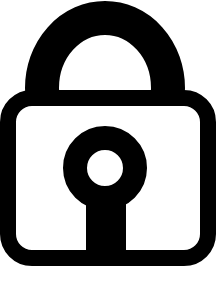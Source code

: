 <mxfile version="24.7.17">
  <diagram name="第 1 页" id="temUkVN_BuvwDPNhmD6f">
    <mxGraphModel dx="1131" dy="1567" grid="1" gridSize="10" guides="1" tooltips="1" connect="1" arrows="1" fold="1" page="1" pageScale="1" pageWidth="827" pageHeight="1169" math="0" shadow="0">
      <root>
        <mxCell id="0" />
        <mxCell id="1" parent="0" />
        <mxCell id="yuUHxNeVD7KUzWCmoZj0-1" value="" style="ellipse;whiteSpace=wrap;html=1;strokeWidth=17;" vertex="1" parent="1">
          <mxGeometry x="377" y="710" width="63" height="70" as="geometry" />
        </mxCell>
        <mxCell id="yuUHxNeVD7KUzWCmoZj0-2" value="" style="rounded=1;whiteSpace=wrap;html=1;strokeWidth=8;" vertex="1" parent="1">
          <mxGeometry x="360" y="750" width="100" height="80" as="geometry" />
        </mxCell>
        <mxCell id="yuUHxNeVD7KUzWCmoZj0-3" value="" style="ellipse;whiteSpace=wrap;html=1;aspect=fixed;strokeWidth=12;" vertex="1" parent="1">
          <mxGeometry x="393.5" y="770" width="30" height="30" as="geometry" />
        </mxCell>
        <mxCell id="yuUHxNeVD7KUzWCmoZj0-6" value="" style="endArrow=none;html=1;rounded=0;strokeWidth=20;" edge="1" parent="1">
          <mxGeometry width="50" height="50" relative="1" as="geometry">
            <mxPoint x="409" y="830" as="sourcePoint" />
            <mxPoint x="409" y="800" as="targetPoint" />
          </mxGeometry>
        </mxCell>
      </root>
    </mxGraphModel>
  </diagram>
</mxfile>
